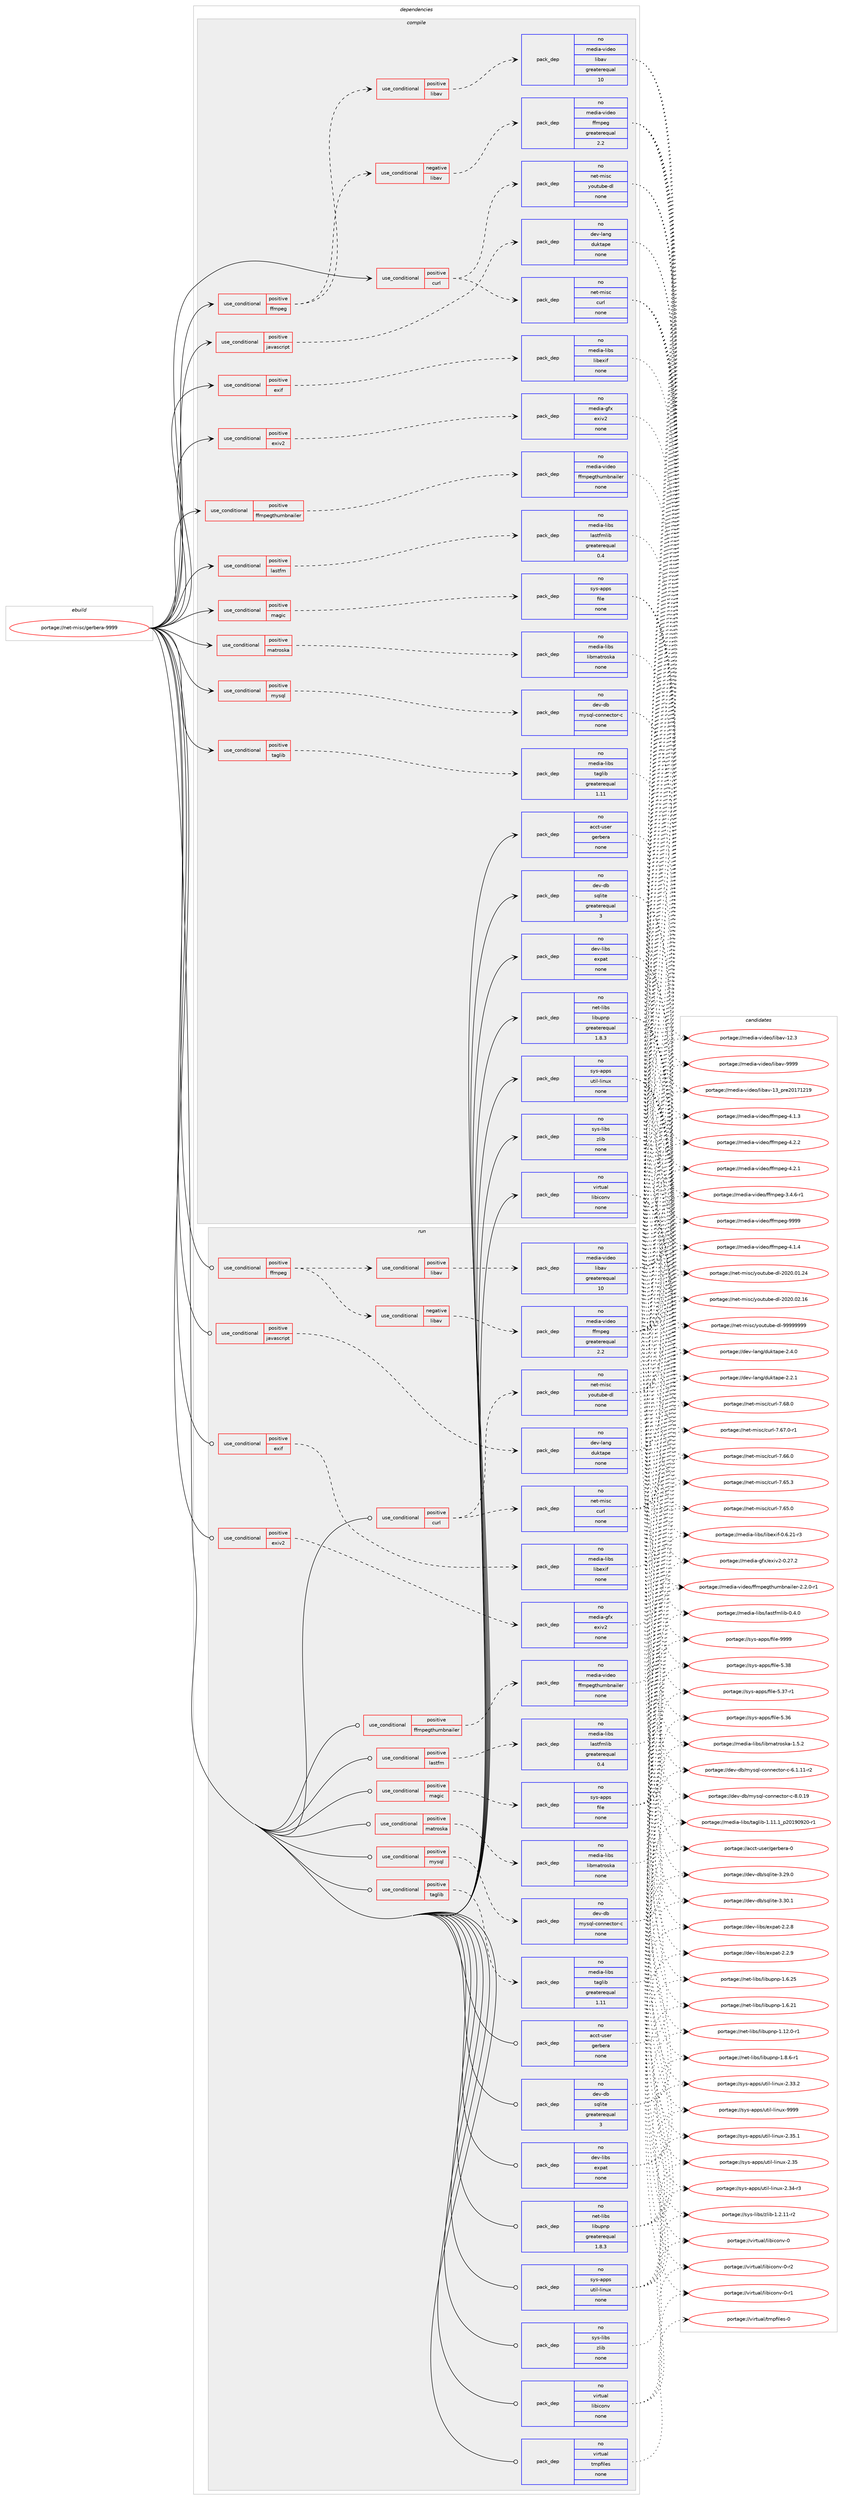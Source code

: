 digraph prolog {

# *************
# Graph options
# *************

newrank=true;
concentrate=true;
compound=true;
graph [rankdir=LR,fontname=Helvetica,fontsize=10,ranksep=1.5];#, ranksep=2.5, nodesep=0.2];
edge  [arrowhead=vee];
node  [fontname=Helvetica,fontsize=10];

# **********
# The ebuild
# **********

subgraph cluster_leftcol {
color=gray;
rank=same;
label=<<i>ebuild</i>>;
id [label="portage://net-misc/gerbera-9999", color=red, width=4, href="../net-misc/gerbera-9999.svg"];
}

# ****************
# The dependencies
# ****************

subgraph cluster_midcol {
color=gray;
label=<<i>dependencies</i>>;
subgraph cluster_compile {
fillcolor="#eeeeee";
style=filled;
label=<<i>compile</i>>;
subgraph cond17572 {
dependency83112 [label=<<TABLE BORDER="0" CELLBORDER="1" CELLSPACING="0" CELLPADDING="4"><TR><TD ROWSPAN="3" CELLPADDING="10">use_conditional</TD></TR><TR><TD>positive</TD></TR><TR><TD>curl</TD></TR></TABLE>>, shape=none, color=red];
subgraph pack63920 {
dependency83113 [label=<<TABLE BORDER="0" CELLBORDER="1" CELLSPACING="0" CELLPADDING="4" WIDTH="220"><TR><TD ROWSPAN="6" CELLPADDING="30">pack_dep</TD></TR><TR><TD WIDTH="110">no</TD></TR><TR><TD>net-misc</TD></TR><TR><TD>curl</TD></TR><TR><TD>none</TD></TR><TR><TD></TD></TR></TABLE>>, shape=none, color=blue];
}
dependency83112:e -> dependency83113:w [weight=20,style="dashed",arrowhead="vee"];
subgraph pack63921 {
dependency83114 [label=<<TABLE BORDER="0" CELLBORDER="1" CELLSPACING="0" CELLPADDING="4" WIDTH="220"><TR><TD ROWSPAN="6" CELLPADDING="30">pack_dep</TD></TR><TR><TD WIDTH="110">no</TD></TR><TR><TD>net-misc</TD></TR><TR><TD>youtube-dl</TD></TR><TR><TD>none</TD></TR><TR><TD></TD></TR></TABLE>>, shape=none, color=blue];
}
dependency83112:e -> dependency83114:w [weight=20,style="dashed",arrowhead="vee"];
}
id:e -> dependency83112:w [weight=20,style="solid",arrowhead="vee"];
subgraph cond17573 {
dependency83115 [label=<<TABLE BORDER="0" CELLBORDER="1" CELLSPACING="0" CELLPADDING="4"><TR><TD ROWSPAN="3" CELLPADDING="10">use_conditional</TD></TR><TR><TD>positive</TD></TR><TR><TD>exif</TD></TR></TABLE>>, shape=none, color=red];
subgraph pack63922 {
dependency83116 [label=<<TABLE BORDER="0" CELLBORDER="1" CELLSPACING="0" CELLPADDING="4" WIDTH="220"><TR><TD ROWSPAN="6" CELLPADDING="30">pack_dep</TD></TR><TR><TD WIDTH="110">no</TD></TR><TR><TD>media-libs</TD></TR><TR><TD>libexif</TD></TR><TR><TD>none</TD></TR><TR><TD></TD></TR></TABLE>>, shape=none, color=blue];
}
dependency83115:e -> dependency83116:w [weight=20,style="dashed",arrowhead="vee"];
}
id:e -> dependency83115:w [weight=20,style="solid",arrowhead="vee"];
subgraph cond17574 {
dependency83117 [label=<<TABLE BORDER="0" CELLBORDER="1" CELLSPACING="0" CELLPADDING="4"><TR><TD ROWSPAN="3" CELLPADDING="10">use_conditional</TD></TR><TR><TD>positive</TD></TR><TR><TD>exiv2</TD></TR></TABLE>>, shape=none, color=red];
subgraph pack63923 {
dependency83118 [label=<<TABLE BORDER="0" CELLBORDER="1" CELLSPACING="0" CELLPADDING="4" WIDTH="220"><TR><TD ROWSPAN="6" CELLPADDING="30">pack_dep</TD></TR><TR><TD WIDTH="110">no</TD></TR><TR><TD>media-gfx</TD></TR><TR><TD>exiv2</TD></TR><TR><TD>none</TD></TR><TR><TD></TD></TR></TABLE>>, shape=none, color=blue];
}
dependency83117:e -> dependency83118:w [weight=20,style="dashed",arrowhead="vee"];
}
id:e -> dependency83117:w [weight=20,style="solid",arrowhead="vee"];
subgraph cond17575 {
dependency83119 [label=<<TABLE BORDER="0" CELLBORDER="1" CELLSPACING="0" CELLPADDING="4"><TR><TD ROWSPAN="3" CELLPADDING="10">use_conditional</TD></TR><TR><TD>positive</TD></TR><TR><TD>ffmpeg</TD></TR></TABLE>>, shape=none, color=red];
subgraph cond17576 {
dependency83120 [label=<<TABLE BORDER="0" CELLBORDER="1" CELLSPACING="0" CELLPADDING="4"><TR><TD ROWSPAN="3" CELLPADDING="10">use_conditional</TD></TR><TR><TD>positive</TD></TR><TR><TD>libav</TD></TR></TABLE>>, shape=none, color=red];
subgraph pack63924 {
dependency83121 [label=<<TABLE BORDER="0" CELLBORDER="1" CELLSPACING="0" CELLPADDING="4" WIDTH="220"><TR><TD ROWSPAN="6" CELLPADDING="30">pack_dep</TD></TR><TR><TD WIDTH="110">no</TD></TR><TR><TD>media-video</TD></TR><TR><TD>libav</TD></TR><TR><TD>greaterequal</TD></TR><TR><TD>10</TD></TR></TABLE>>, shape=none, color=blue];
}
dependency83120:e -> dependency83121:w [weight=20,style="dashed",arrowhead="vee"];
}
dependency83119:e -> dependency83120:w [weight=20,style="dashed",arrowhead="vee"];
subgraph cond17577 {
dependency83122 [label=<<TABLE BORDER="0" CELLBORDER="1" CELLSPACING="0" CELLPADDING="4"><TR><TD ROWSPAN="3" CELLPADDING="10">use_conditional</TD></TR><TR><TD>negative</TD></TR><TR><TD>libav</TD></TR></TABLE>>, shape=none, color=red];
subgraph pack63925 {
dependency83123 [label=<<TABLE BORDER="0" CELLBORDER="1" CELLSPACING="0" CELLPADDING="4" WIDTH="220"><TR><TD ROWSPAN="6" CELLPADDING="30">pack_dep</TD></TR><TR><TD WIDTH="110">no</TD></TR><TR><TD>media-video</TD></TR><TR><TD>ffmpeg</TD></TR><TR><TD>greaterequal</TD></TR><TR><TD>2.2</TD></TR></TABLE>>, shape=none, color=blue];
}
dependency83122:e -> dependency83123:w [weight=20,style="dashed",arrowhead="vee"];
}
dependency83119:e -> dependency83122:w [weight=20,style="dashed",arrowhead="vee"];
}
id:e -> dependency83119:w [weight=20,style="solid",arrowhead="vee"];
subgraph cond17578 {
dependency83124 [label=<<TABLE BORDER="0" CELLBORDER="1" CELLSPACING="0" CELLPADDING="4"><TR><TD ROWSPAN="3" CELLPADDING="10">use_conditional</TD></TR><TR><TD>positive</TD></TR><TR><TD>ffmpegthumbnailer</TD></TR></TABLE>>, shape=none, color=red];
subgraph pack63926 {
dependency83125 [label=<<TABLE BORDER="0" CELLBORDER="1" CELLSPACING="0" CELLPADDING="4" WIDTH="220"><TR><TD ROWSPAN="6" CELLPADDING="30">pack_dep</TD></TR><TR><TD WIDTH="110">no</TD></TR><TR><TD>media-video</TD></TR><TR><TD>ffmpegthumbnailer</TD></TR><TR><TD>none</TD></TR><TR><TD></TD></TR></TABLE>>, shape=none, color=blue];
}
dependency83124:e -> dependency83125:w [weight=20,style="dashed",arrowhead="vee"];
}
id:e -> dependency83124:w [weight=20,style="solid",arrowhead="vee"];
subgraph cond17579 {
dependency83126 [label=<<TABLE BORDER="0" CELLBORDER="1" CELLSPACING="0" CELLPADDING="4"><TR><TD ROWSPAN="3" CELLPADDING="10">use_conditional</TD></TR><TR><TD>positive</TD></TR><TR><TD>javascript</TD></TR></TABLE>>, shape=none, color=red];
subgraph pack63927 {
dependency83127 [label=<<TABLE BORDER="0" CELLBORDER="1" CELLSPACING="0" CELLPADDING="4" WIDTH="220"><TR><TD ROWSPAN="6" CELLPADDING="30">pack_dep</TD></TR><TR><TD WIDTH="110">no</TD></TR><TR><TD>dev-lang</TD></TR><TR><TD>duktape</TD></TR><TR><TD>none</TD></TR><TR><TD></TD></TR></TABLE>>, shape=none, color=blue];
}
dependency83126:e -> dependency83127:w [weight=20,style="dashed",arrowhead="vee"];
}
id:e -> dependency83126:w [weight=20,style="solid",arrowhead="vee"];
subgraph cond17580 {
dependency83128 [label=<<TABLE BORDER="0" CELLBORDER="1" CELLSPACING="0" CELLPADDING="4"><TR><TD ROWSPAN="3" CELLPADDING="10">use_conditional</TD></TR><TR><TD>positive</TD></TR><TR><TD>lastfm</TD></TR></TABLE>>, shape=none, color=red];
subgraph pack63928 {
dependency83129 [label=<<TABLE BORDER="0" CELLBORDER="1" CELLSPACING="0" CELLPADDING="4" WIDTH="220"><TR><TD ROWSPAN="6" CELLPADDING="30">pack_dep</TD></TR><TR><TD WIDTH="110">no</TD></TR><TR><TD>media-libs</TD></TR><TR><TD>lastfmlib</TD></TR><TR><TD>greaterequal</TD></TR><TR><TD>0.4</TD></TR></TABLE>>, shape=none, color=blue];
}
dependency83128:e -> dependency83129:w [weight=20,style="dashed",arrowhead="vee"];
}
id:e -> dependency83128:w [weight=20,style="solid",arrowhead="vee"];
subgraph cond17581 {
dependency83130 [label=<<TABLE BORDER="0" CELLBORDER="1" CELLSPACING="0" CELLPADDING="4"><TR><TD ROWSPAN="3" CELLPADDING="10">use_conditional</TD></TR><TR><TD>positive</TD></TR><TR><TD>magic</TD></TR></TABLE>>, shape=none, color=red];
subgraph pack63929 {
dependency83131 [label=<<TABLE BORDER="0" CELLBORDER="1" CELLSPACING="0" CELLPADDING="4" WIDTH="220"><TR><TD ROWSPAN="6" CELLPADDING="30">pack_dep</TD></TR><TR><TD WIDTH="110">no</TD></TR><TR><TD>sys-apps</TD></TR><TR><TD>file</TD></TR><TR><TD>none</TD></TR><TR><TD></TD></TR></TABLE>>, shape=none, color=blue];
}
dependency83130:e -> dependency83131:w [weight=20,style="dashed",arrowhead="vee"];
}
id:e -> dependency83130:w [weight=20,style="solid",arrowhead="vee"];
subgraph cond17582 {
dependency83132 [label=<<TABLE BORDER="0" CELLBORDER="1" CELLSPACING="0" CELLPADDING="4"><TR><TD ROWSPAN="3" CELLPADDING="10">use_conditional</TD></TR><TR><TD>positive</TD></TR><TR><TD>matroska</TD></TR></TABLE>>, shape=none, color=red];
subgraph pack63930 {
dependency83133 [label=<<TABLE BORDER="0" CELLBORDER="1" CELLSPACING="0" CELLPADDING="4" WIDTH="220"><TR><TD ROWSPAN="6" CELLPADDING="30">pack_dep</TD></TR><TR><TD WIDTH="110">no</TD></TR><TR><TD>media-libs</TD></TR><TR><TD>libmatroska</TD></TR><TR><TD>none</TD></TR><TR><TD></TD></TR></TABLE>>, shape=none, color=blue];
}
dependency83132:e -> dependency83133:w [weight=20,style="dashed",arrowhead="vee"];
}
id:e -> dependency83132:w [weight=20,style="solid",arrowhead="vee"];
subgraph cond17583 {
dependency83134 [label=<<TABLE BORDER="0" CELLBORDER="1" CELLSPACING="0" CELLPADDING="4"><TR><TD ROWSPAN="3" CELLPADDING="10">use_conditional</TD></TR><TR><TD>positive</TD></TR><TR><TD>mysql</TD></TR></TABLE>>, shape=none, color=red];
subgraph pack63931 {
dependency83135 [label=<<TABLE BORDER="0" CELLBORDER="1" CELLSPACING="0" CELLPADDING="4" WIDTH="220"><TR><TD ROWSPAN="6" CELLPADDING="30">pack_dep</TD></TR><TR><TD WIDTH="110">no</TD></TR><TR><TD>dev-db</TD></TR><TR><TD>mysql-connector-c</TD></TR><TR><TD>none</TD></TR><TR><TD></TD></TR></TABLE>>, shape=none, color=blue];
}
dependency83134:e -> dependency83135:w [weight=20,style="dashed",arrowhead="vee"];
}
id:e -> dependency83134:w [weight=20,style="solid",arrowhead="vee"];
subgraph cond17584 {
dependency83136 [label=<<TABLE BORDER="0" CELLBORDER="1" CELLSPACING="0" CELLPADDING="4"><TR><TD ROWSPAN="3" CELLPADDING="10">use_conditional</TD></TR><TR><TD>positive</TD></TR><TR><TD>taglib</TD></TR></TABLE>>, shape=none, color=red];
subgraph pack63932 {
dependency83137 [label=<<TABLE BORDER="0" CELLBORDER="1" CELLSPACING="0" CELLPADDING="4" WIDTH="220"><TR><TD ROWSPAN="6" CELLPADDING="30">pack_dep</TD></TR><TR><TD WIDTH="110">no</TD></TR><TR><TD>media-libs</TD></TR><TR><TD>taglib</TD></TR><TR><TD>greaterequal</TD></TR><TR><TD>1.11</TD></TR></TABLE>>, shape=none, color=blue];
}
dependency83136:e -> dependency83137:w [weight=20,style="dashed",arrowhead="vee"];
}
id:e -> dependency83136:w [weight=20,style="solid",arrowhead="vee"];
subgraph pack63933 {
dependency83138 [label=<<TABLE BORDER="0" CELLBORDER="1" CELLSPACING="0" CELLPADDING="4" WIDTH="220"><TR><TD ROWSPAN="6" CELLPADDING="30">pack_dep</TD></TR><TR><TD WIDTH="110">no</TD></TR><TR><TD>acct-user</TD></TR><TR><TD>gerbera</TD></TR><TR><TD>none</TD></TR><TR><TD></TD></TR></TABLE>>, shape=none, color=blue];
}
id:e -> dependency83138:w [weight=20,style="solid",arrowhead="vee"];
subgraph pack63934 {
dependency83139 [label=<<TABLE BORDER="0" CELLBORDER="1" CELLSPACING="0" CELLPADDING="4" WIDTH="220"><TR><TD ROWSPAN="6" CELLPADDING="30">pack_dep</TD></TR><TR><TD WIDTH="110">no</TD></TR><TR><TD>dev-db</TD></TR><TR><TD>sqlite</TD></TR><TR><TD>greaterequal</TD></TR><TR><TD>3</TD></TR></TABLE>>, shape=none, color=blue];
}
id:e -> dependency83139:w [weight=20,style="solid",arrowhead="vee"];
subgraph pack63935 {
dependency83140 [label=<<TABLE BORDER="0" CELLBORDER="1" CELLSPACING="0" CELLPADDING="4" WIDTH="220"><TR><TD ROWSPAN="6" CELLPADDING="30">pack_dep</TD></TR><TR><TD WIDTH="110">no</TD></TR><TR><TD>dev-libs</TD></TR><TR><TD>expat</TD></TR><TR><TD>none</TD></TR><TR><TD></TD></TR></TABLE>>, shape=none, color=blue];
}
id:e -> dependency83140:w [weight=20,style="solid",arrowhead="vee"];
subgraph pack63936 {
dependency83141 [label=<<TABLE BORDER="0" CELLBORDER="1" CELLSPACING="0" CELLPADDING="4" WIDTH="220"><TR><TD ROWSPAN="6" CELLPADDING="30">pack_dep</TD></TR><TR><TD WIDTH="110">no</TD></TR><TR><TD>net-libs</TD></TR><TR><TD>libupnp</TD></TR><TR><TD>greaterequal</TD></TR><TR><TD>1.8.3</TD></TR></TABLE>>, shape=none, color=blue];
}
id:e -> dependency83141:w [weight=20,style="solid",arrowhead="vee"];
subgraph pack63937 {
dependency83142 [label=<<TABLE BORDER="0" CELLBORDER="1" CELLSPACING="0" CELLPADDING="4" WIDTH="220"><TR><TD ROWSPAN="6" CELLPADDING="30">pack_dep</TD></TR><TR><TD WIDTH="110">no</TD></TR><TR><TD>sys-apps</TD></TR><TR><TD>util-linux</TD></TR><TR><TD>none</TD></TR><TR><TD></TD></TR></TABLE>>, shape=none, color=blue];
}
id:e -> dependency83142:w [weight=20,style="solid",arrowhead="vee"];
subgraph pack63938 {
dependency83143 [label=<<TABLE BORDER="0" CELLBORDER="1" CELLSPACING="0" CELLPADDING="4" WIDTH="220"><TR><TD ROWSPAN="6" CELLPADDING="30">pack_dep</TD></TR><TR><TD WIDTH="110">no</TD></TR><TR><TD>sys-libs</TD></TR><TR><TD>zlib</TD></TR><TR><TD>none</TD></TR><TR><TD></TD></TR></TABLE>>, shape=none, color=blue];
}
id:e -> dependency83143:w [weight=20,style="solid",arrowhead="vee"];
subgraph pack63939 {
dependency83144 [label=<<TABLE BORDER="0" CELLBORDER="1" CELLSPACING="0" CELLPADDING="4" WIDTH="220"><TR><TD ROWSPAN="6" CELLPADDING="30">pack_dep</TD></TR><TR><TD WIDTH="110">no</TD></TR><TR><TD>virtual</TD></TR><TR><TD>libiconv</TD></TR><TR><TD>none</TD></TR><TR><TD></TD></TR></TABLE>>, shape=none, color=blue];
}
id:e -> dependency83144:w [weight=20,style="solid",arrowhead="vee"];
}
subgraph cluster_compileandrun {
fillcolor="#eeeeee";
style=filled;
label=<<i>compile and run</i>>;
}
subgraph cluster_run {
fillcolor="#eeeeee";
style=filled;
label=<<i>run</i>>;
subgraph cond17585 {
dependency83145 [label=<<TABLE BORDER="0" CELLBORDER="1" CELLSPACING="0" CELLPADDING="4"><TR><TD ROWSPAN="3" CELLPADDING="10">use_conditional</TD></TR><TR><TD>positive</TD></TR><TR><TD>curl</TD></TR></TABLE>>, shape=none, color=red];
subgraph pack63940 {
dependency83146 [label=<<TABLE BORDER="0" CELLBORDER="1" CELLSPACING="0" CELLPADDING="4" WIDTH="220"><TR><TD ROWSPAN="6" CELLPADDING="30">pack_dep</TD></TR><TR><TD WIDTH="110">no</TD></TR><TR><TD>net-misc</TD></TR><TR><TD>curl</TD></TR><TR><TD>none</TD></TR><TR><TD></TD></TR></TABLE>>, shape=none, color=blue];
}
dependency83145:e -> dependency83146:w [weight=20,style="dashed",arrowhead="vee"];
subgraph pack63941 {
dependency83147 [label=<<TABLE BORDER="0" CELLBORDER="1" CELLSPACING="0" CELLPADDING="4" WIDTH="220"><TR><TD ROWSPAN="6" CELLPADDING="30">pack_dep</TD></TR><TR><TD WIDTH="110">no</TD></TR><TR><TD>net-misc</TD></TR><TR><TD>youtube-dl</TD></TR><TR><TD>none</TD></TR><TR><TD></TD></TR></TABLE>>, shape=none, color=blue];
}
dependency83145:e -> dependency83147:w [weight=20,style="dashed",arrowhead="vee"];
}
id:e -> dependency83145:w [weight=20,style="solid",arrowhead="odot"];
subgraph cond17586 {
dependency83148 [label=<<TABLE BORDER="0" CELLBORDER="1" CELLSPACING="0" CELLPADDING="4"><TR><TD ROWSPAN="3" CELLPADDING="10">use_conditional</TD></TR><TR><TD>positive</TD></TR><TR><TD>exif</TD></TR></TABLE>>, shape=none, color=red];
subgraph pack63942 {
dependency83149 [label=<<TABLE BORDER="0" CELLBORDER="1" CELLSPACING="0" CELLPADDING="4" WIDTH="220"><TR><TD ROWSPAN="6" CELLPADDING="30">pack_dep</TD></TR><TR><TD WIDTH="110">no</TD></TR><TR><TD>media-libs</TD></TR><TR><TD>libexif</TD></TR><TR><TD>none</TD></TR><TR><TD></TD></TR></TABLE>>, shape=none, color=blue];
}
dependency83148:e -> dependency83149:w [weight=20,style="dashed",arrowhead="vee"];
}
id:e -> dependency83148:w [weight=20,style="solid",arrowhead="odot"];
subgraph cond17587 {
dependency83150 [label=<<TABLE BORDER="0" CELLBORDER="1" CELLSPACING="0" CELLPADDING="4"><TR><TD ROWSPAN="3" CELLPADDING="10">use_conditional</TD></TR><TR><TD>positive</TD></TR><TR><TD>exiv2</TD></TR></TABLE>>, shape=none, color=red];
subgraph pack63943 {
dependency83151 [label=<<TABLE BORDER="0" CELLBORDER="1" CELLSPACING="0" CELLPADDING="4" WIDTH="220"><TR><TD ROWSPAN="6" CELLPADDING="30">pack_dep</TD></TR><TR><TD WIDTH="110">no</TD></TR><TR><TD>media-gfx</TD></TR><TR><TD>exiv2</TD></TR><TR><TD>none</TD></TR><TR><TD></TD></TR></TABLE>>, shape=none, color=blue];
}
dependency83150:e -> dependency83151:w [weight=20,style="dashed",arrowhead="vee"];
}
id:e -> dependency83150:w [weight=20,style="solid",arrowhead="odot"];
subgraph cond17588 {
dependency83152 [label=<<TABLE BORDER="0" CELLBORDER="1" CELLSPACING="0" CELLPADDING="4"><TR><TD ROWSPAN="3" CELLPADDING="10">use_conditional</TD></TR><TR><TD>positive</TD></TR><TR><TD>ffmpeg</TD></TR></TABLE>>, shape=none, color=red];
subgraph cond17589 {
dependency83153 [label=<<TABLE BORDER="0" CELLBORDER="1" CELLSPACING="0" CELLPADDING="4"><TR><TD ROWSPAN="3" CELLPADDING="10">use_conditional</TD></TR><TR><TD>positive</TD></TR><TR><TD>libav</TD></TR></TABLE>>, shape=none, color=red];
subgraph pack63944 {
dependency83154 [label=<<TABLE BORDER="0" CELLBORDER="1" CELLSPACING="0" CELLPADDING="4" WIDTH="220"><TR><TD ROWSPAN="6" CELLPADDING="30">pack_dep</TD></TR><TR><TD WIDTH="110">no</TD></TR><TR><TD>media-video</TD></TR><TR><TD>libav</TD></TR><TR><TD>greaterequal</TD></TR><TR><TD>10</TD></TR></TABLE>>, shape=none, color=blue];
}
dependency83153:e -> dependency83154:w [weight=20,style="dashed",arrowhead="vee"];
}
dependency83152:e -> dependency83153:w [weight=20,style="dashed",arrowhead="vee"];
subgraph cond17590 {
dependency83155 [label=<<TABLE BORDER="0" CELLBORDER="1" CELLSPACING="0" CELLPADDING="4"><TR><TD ROWSPAN="3" CELLPADDING="10">use_conditional</TD></TR><TR><TD>negative</TD></TR><TR><TD>libav</TD></TR></TABLE>>, shape=none, color=red];
subgraph pack63945 {
dependency83156 [label=<<TABLE BORDER="0" CELLBORDER="1" CELLSPACING="0" CELLPADDING="4" WIDTH="220"><TR><TD ROWSPAN="6" CELLPADDING="30">pack_dep</TD></TR><TR><TD WIDTH="110">no</TD></TR><TR><TD>media-video</TD></TR><TR><TD>ffmpeg</TD></TR><TR><TD>greaterequal</TD></TR><TR><TD>2.2</TD></TR></TABLE>>, shape=none, color=blue];
}
dependency83155:e -> dependency83156:w [weight=20,style="dashed",arrowhead="vee"];
}
dependency83152:e -> dependency83155:w [weight=20,style="dashed",arrowhead="vee"];
}
id:e -> dependency83152:w [weight=20,style="solid",arrowhead="odot"];
subgraph cond17591 {
dependency83157 [label=<<TABLE BORDER="0" CELLBORDER="1" CELLSPACING="0" CELLPADDING="4"><TR><TD ROWSPAN="3" CELLPADDING="10">use_conditional</TD></TR><TR><TD>positive</TD></TR><TR><TD>ffmpegthumbnailer</TD></TR></TABLE>>, shape=none, color=red];
subgraph pack63946 {
dependency83158 [label=<<TABLE BORDER="0" CELLBORDER="1" CELLSPACING="0" CELLPADDING="4" WIDTH="220"><TR><TD ROWSPAN="6" CELLPADDING="30">pack_dep</TD></TR><TR><TD WIDTH="110">no</TD></TR><TR><TD>media-video</TD></TR><TR><TD>ffmpegthumbnailer</TD></TR><TR><TD>none</TD></TR><TR><TD></TD></TR></TABLE>>, shape=none, color=blue];
}
dependency83157:e -> dependency83158:w [weight=20,style="dashed",arrowhead="vee"];
}
id:e -> dependency83157:w [weight=20,style="solid",arrowhead="odot"];
subgraph cond17592 {
dependency83159 [label=<<TABLE BORDER="0" CELLBORDER="1" CELLSPACING="0" CELLPADDING="4"><TR><TD ROWSPAN="3" CELLPADDING="10">use_conditional</TD></TR><TR><TD>positive</TD></TR><TR><TD>javascript</TD></TR></TABLE>>, shape=none, color=red];
subgraph pack63947 {
dependency83160 [label=<<TABLE BORDER="0" CELLBORDER="1" CELLSPACING="0" CELLPADDING="4" WIDTH="220"><TR><TD ROWSPAN="6" CELLPADDING="30">pack_dep</TD></TR><TR><TD WIDTH="110">no</TD></TR><TR><TD>dev-lang</TD></TR><TR><TD>duktape</TD></TR><TR><TD>none</TD></TR><TR><TD></TD></TR></TABLE>>, shape=none, color=blue];
}
dependency83159:e -> dependency83160:w [weight=20,style="dashed",arrowhead="vee"];
}
id:e -> dependency83159:w [weight=20,style="solid",arrowhead="odot"];
subgraph cond17593 {
dependency83161 [label=<<TABLE BORDER="0" CELLBORDER="1" CELLSPACING="0" CELLPADDING="4"><TR><TD ROWSPAN="3" CELLPADDING="10">use_conditional</TD></TR><TR><TD>positive</TD></TR><TR><TD>lastfm</TD></TR></TABLE>>, shape=none, color=red];
subgraph pack63948 {
dependency83162 [label=<<TABLE BORDER="0" CELLBORDER="1" CELLSPACING="0" CELLPADDING="4" WIDTH="220"><TR><TD ROWSPAN="6" CELLPADDING="30">pack_dep</TD></TR><TR><TD WIDTH="110">no</TD></TR><TR><TD>media-libs</TD></TR><TR><TD>lastfmlib</TD></TR><TR><TD>greaterequal</TD></TR><TR><TD>0.4</TD></TR></TABLE>>, shape=none, color=blue];
}
dependency83161:e -> dependency83162:w [weight=20,style="dashed",arrowhead="vee"];
}
id:e -> dependency83161:w [weight=20,style="solid",arrowhead="odot"];
subgraph cond17594 {
dependency83163 [label=<<TABLE BORDER="0" CELLBORDER="1" CELLSPACING="0" CELLPADDING="4"><TR><TD ROWSPAN="3" CELLPADDING="10">use_conditional</TD></TR><TR><TD>positive</TD></TR><TR><TD>magic</TD></TR></TABLE>>, shape=none, color=red];
subgraph pack63949 {
dependency83164 [label=<<TABLE BORDER="0" CELLBORDER="1" CELLSPACING="0" CELLPADDING="4" WIDTH="220"><TR><TD ROWSPAN="6" CELLPADDING="30">pack_dep</TD></TR><TR><TD WIDTH="110">no</TD></TR><TR><TD>sys-apps</TD></TR><TR><TD>file</TD></TR><TR><TD>none</TD></TR><TR><TD></TD></TR></TABLE>>, shape=none, color=blue];
}
dependency83163:e -> dependency83164:w [weight=20,style="dashed",arrowhead="vee"];
}
id:e -> dependency83163:w [weight=20,style="solid",arrowhead="odot"];
subgraph cond17595 {
dependency83165 [label=<<TABLE BORDER="0" CELLBORDER="1" CELLSPACING="0" CELLPADDING="4"><TR><TD ROWSPAN="3" CELLPADDING="10">use_conditional</TD></TR><TR><TD>positive</TD></TR><TR><TD>matroska</TD></TR></TABLE>>, shape=none, color=red];
subgraph pack63950 {
dependency83166 [label=<<TABLE BORDER="0" CELLBORDER="1" CELLSPACING="0" CELLPADDING="4" WIDTH="220"><TR><TD ROWSPAN="6" CELLPADDING="30">pack_dep</TD></TR><TR><TD WIDTH="110">no</TD></TR><TR><TD>media-libs</TD></TR><TR><TD>libmatroska</TD></TR><TR><TD>none</TD></TR><TR><TD></TD></TR></TABLE>>, shape=none, color=blue];
}
dependency83165:e -> dependency83166:w [weight=20,style="dashed",arrowhead="vee"];
}
id:e -> dependency83165:w [weight=20,style="solid",arrowhead="odot"];
subgraph cond17596 {
dependency83167 [label=<<TABLE BORDER="0" CELLBORDER="1" CELLSPACING="0" CELLPADDING="4"><TR><TD ROWSPAN="3" CELLPADDING="10">use_conditional</TD></TR><TR><TD>positive</TD></TR><TR><TD>mysql</TD></TR></TABLE>>, shape=none, color=red];
subgraph pack63951 {
dependency83168 [label=<<TABLE BORDER="0" CELLBORDER="1" CELLSPACING="0" CELLPADDING="4" WIDTH="220"><TR><TD ROWSPAN="6" CELLPADDING="30">pack_dep</TD></TR><TR><TD WIDTH="110">no</TD></TR><TR><TD>dev-db</TD></TR><TR><TD>mysql-connector-c</TD></TR><TR><TD>none</TD></TR><TR><TD></TD></TR></TABLE>>, shape=none, color=blue];
}
dependency83167:e -> dependency83168:w [weight=20,style="dashed",arrowhead="vee"];
}
id:e -> dependency83167:w [weight=20,style="solid",arrowhead="odot"];
subgraph cond17597 {
dependency83169 [label=<<TABLE BORDER="0" CELLBORDER="1" CELLSPACING="0" CELLPADDING="4"><TR><TD ROWSPAN="3" CELLPADDING="10">use_conditional</TD></TR><TR><TD>positive</TD></TR><TR><TD>taglib</TD></TR></TABLE>>, shape=none, color=red];
subgraph pack63952 {
dependency83170 [label=<<TABLE BORDER="0" CELLBORDER="1" CELLSPACING="0" CELLPADDING="4" WIDTH="220"><TR><TD ROWSPAN="6" CELLPADDING="30">pack_dep</TD></TR><TR><TD WIDTH="110">no</TD></TR><TR><TD>media-libs</TD></TR><TR><TD>taglib</TD></TR><TR><TD>greaterequal</TD></TR><TR><TD>1.11</TD></TR></TABLE>>, shape=none, color=blue];
}
dependency83169:e -> dependency83170:w [weight=20,style="dashed",arrowhead="vee"];
}
id:e -> dependency83169:w [weight=20,style="solid",arrowhead="odot"];
subgraph pack63953 {
dependency83171 [label=<<TABLE BORDER="0" CELLBORDER="1" CELLSPACING="0" CELLPADDING="4" WIDTH="220"><TR><TD ROWSPAN="6" CELLPADDING="30">pack_dep</TD></TR><TR><TD WIDTH="110">no</TD></TR><TR><TD>acct-user</TD></TR><TR><TD>gerbera</TD></TR><TR><TD>none</TD></TR><TR><TD></TD></TR></TABLE>>, shape=none, color=blue];
}
id:e -> dependency83171:w [weight=20,style="solid",arrowhead="odot"];
subgraph pack63954 {
dependency83172 [label=<<TABLE BORDER="0" CELLBORDER="1" CELLSPACING="0" CELLPADDING="4" WIDTH="220"><TR><TD ROWSPAN="6" CELLPADDING="30">pack_dep</TD></TR><TR><TD WIDTH="110">no</TD></TR><TR><TD>dev-db</TD></TR><TR><TD>sqlite</TD></TR><TR><TD>greaterequal</TD></TR><TR><TD>3</TD></TR></TABLE>>, shape=none, color=blue];
}
id:e -> dependency83172:w [weight=20,style="solid",arrowhead="odot"];
subgraph pack63955 {
dependency83173 [label=<<TABLE BORDER="0" CELLBORDER="1" CELLSPACING="0" CELLPADDING="4" WIDTH="220"><TR><TD ROWSPAN="6" CELLPADDING="30">pack_dep</TD></TR><TR><TD WIDTH="110">no</TD></TR><TR><TD>dev-libs</TD></TR><TR><TD>expat</TD></TR><TR><TD>none</TD></TR><TR><TD></TD></TR></TABLE>>, shape=none, color=blue];
}
id:e -> dependency83173:w [weight=20,style="solid",arrowhead="odot"];
subgraph pack63956 {
dependency83174 [label=<<TABLE BORDER="0" CELLBORDER="1" CELLSPACING="0" CELLPADDING="4" WIDTH="220"><TR><TD ROWSPAN="6" CELLPADDING="30">pack_dep</TD></TR><TR><TD WIDTH="110">no</TD></TR><TR><TD>net-libs</TD></TR><TR><TD>libupnp</TD></TR><TR><TD>greaterequal</TD></TR><TR><TD>1.8.3</TD></TR></TABLE>>, shape=none, color=blue];
}
id:e -> dependency83174:w [weight=20,style="solid",arrowhead="odot"];
subgraph pack63957 {
dependency83175 [label=<<TABLE BORDER="0" CELLBORDER="1" CELLSPACING="0" CELLPADDING="4" WIDTH="220"><TR><TD ROWSPAN="6" CELLPADDING="30">pack_dep</TD></TR><TR><TD WIDTH="110">no</TD></TR><TR><TD>sys-apps</TD></TR><TR><TD>util-linux</TD></TR><TR><TD>none</TD></TR><TR><TD></TD></TR></TABLE>>, shape=none, color=blue];
}
id:e -> dependency83175:w [weight=20,style="solid",arrowhead="odot"];
subgraph pack63958 {
dependency83176 [label=<<TABLE BORDER="0" CELLBORDER="1" CELLSPACING="0" CELLPADDING="4" WIDTH="220"><TR><TD ROWSPAN="6" CELLPADDING="30">pack_dep</TD></TR><TR><TD WIDTH="110">no</TD></TR><TR><TD>sys-libs</TD></TR><TR><TD>zlib</TD></TR><TR><TD>none</TD></TR><TR><TD></TD></TR></TABLE>>, shape=none, color=blue];
}
id:e -> dependency83176:w [weight=20,style="solid",arrowhead="odot"];
subgraph pack63959 {
dependency83177 [label=<<TABLE BORDER="0" CELLBORDER="1" CELLSPACING="0" CELLPADDING="4" WIDTH="220"><TR><TD ROWSPAN="6" CELLPADDING="30">pack_dep</TD></TR><TR><TD WIDTH="110">no</TD></TR><TR><TD>virtual</TD></TR><TR><TD>libiconv</TD></TR><TR><TD>none</TD></TR><TR><TD></TD></TR></TABLE>>, shape=none, color=blue];
}
id:e -> dependency83177:w [weight=20,style="solid",arrowhead="odot"];
subgraph pack63960 {
dependency83178 [label=<<TABLE BORDER="0" CELLBORDER="1" CELLSPACING="0" CELLPADDING="4" WIDTH="220"><TR><TD ROWSPAN="6" CELLPADDING="30">pack_dep</TD></TR><TR><TD WIDTH="110">no</TD></TR><TR><TD>virtual</TD></TR><TR><TD>tmpfiles</TD></TR><TR><TD>none</TD></TR><TR><TD></TD></TR></TABLE>>, shape=none, color=blue];
}
id:e -> dependency83178:w [weight=20,style="solid",arrowhead="odot"];
}
}

# **************
# The candidates
# **************

subgraph cluster_choices {
rank=same;
color=gray;
label=<<i>candidates</i>>;

subgraph choice63920 {
color=black;
nodesep=1;
choice1101011164510910511599479911711410845554654564648 [label="portage://net-misc/curl-7.68.0", color=red, width=4,href="../net-misc/curl-7.68.0.svg"];
choice11010111645109105115994799117114108455546545546484511449 [label="portage://net-misc/curl-7.67.0-r1", color=red, width=4,href="../net-misc/curl-7.67.0-r1.svg"];
choice1101011164510910511599479911711410845554654544648 [label="portage://net-misc/curl-7.66.0", color=red, width=4,href="../net-misc/curl-7.66.0.svg"];
choice1101011164510910511599479911711410845554654534651 [label="portage://net-misc/curl-7.65.3", color=red, width=4,href="../net-misc/curl-7.65.3.svg"];
choice1101011164510910511599479911711410845554654534648 [label="portage://net-misc/curl-7.65.0", color=red, width=4,href="../net-misc/curl-7.65.0.svg"];
dependency83113:e -> choice1101011164510910511599479911711410845554654564648:w [style=dotted,weight="100"];
dependency83113:e -> choice11010111645109105115994799117114108455546545546484511449:w [style=dotted,weight="100"];
dependency83113:e -> choice1101011164510910511599479911711410845554654544648:w [style=dotted,weight="100"];
dependency83113:e -> choice1101011164510910511599479911711410845554654534651:w [style=dotted,weight="100"];
dependency83113:e -> choice1101011164510910511599479911711410845554654534648:w [style=dotted,weight="100"];
}
subgraph choice63921 {
color=black;
nodesep=1;
choice1101011164510910511599471211111171161179810145100108455757575757575757 [label="portage://net-misc/youtube-dl-99999999", color=red, width=4,href="../net-misc/youtube-dl-99999999.svg"];
choice11010111645109105115994712111111711611798101451001084550485048464850464954 [label="portage://net-misc/youtube-dl-2020.02.16", color=red, width=4,href="../net-misc/youtube-dl-2020.02.16.svg"];
choice11010111645109105115994712111111711611798101451001084550485048464849465052 [label="portage://net-misc/youtube-dl-2020.01.24", color=red, width=4,href="../net-misc/youtube-dl-2020.01.24.svg"];
dependency83114:e -> choice1101011164510910511599471211111171161179810145100108455757575757575757:w [style=dotted,weight="100"];
dependency83114:e -> choice11010111645109105115994712111111711611798101451001084550485048464850464954:w [style=dotted,weight="100"];
dependency83114:e -> choice11010111645109105115994712111111711611798101451001084550485048464849465052:w [style=dotted,weight="100"];
}
subgraph choice63922 {
color=black;
nodesep=1;
choice1091011001059745108105981154710810598101120105102454846544650494511451 [label="portage://media-libs/libexif-0.6.21-r3", color=red, width=4,href="../media-libs/libexif-0.6.21-r3.svg"];
dependency83116:e -> choice1091011001059745108105981154710810598101120105102454846544650494511451:w [style=dotted,weight="100"];
}
subgraph choice63923 {
color=black;
nodesep=1;
choice1091011001059745103102120471011201051185045484650554650 [label="portage://media-gfx/exiv2-0.27.2", color=red, width=4,href="../media-gfx/exiv2-0.27.2.svg"];
dependency83118:e -> choice1091011001059745103102120471011201051185045484650554650:w [style=dotted,weight="100"];
}
subgraph choice63924 {
color=black;
nodesep=1;
choice10910110010597451181051001011114710810598971184557575757 [label="portage://media-video/libav-9999", color=red, width=4,href="../media-video/libav-9999.svg"];
choice1091011001059745118105100101111471081059897118454951951121141015048495549504957 [label="portage://media-video/libav-13_pre20171219", color=red, width=4,href="../media-video/libav-13_pre20171219.svg"];
choice10910110010597451181051001011114710810598971184549504651 [label="portage://media-video/libav-12.3", color=red, width=4,href="../media-video/libav-12.3.svg"];
dependency83121:e -> choice10910110010597451181051001011114710810598971184557575757:w [style=dotted,weight="100"];
dependency83121:e -> choice1091011001059745118105100101111471081059897118454951951121141015048495549504957:w [style=dotted,weight="100"];
dependency83121:e -> choice10910110010597451181051001011114710810598971184549504651:w [style=dotted,weight="100"];
}
subgraph choice63925 {
color=black;
nodesep=1;
choice1091011001059745118105100101111471021021091121011034557575757 [label="portage://media-video/ffmpeg-9999", color=red, width=4,href="../media-video/ffmpeg-9999.svg"];
choice109101100105974511810510010111147102102109112101103455246504650 [label="portage://media-video/ffmpeg-4.2.2", color=red, width=4,href="../media-video/ffmpeg-4.2.2.svg"];
choice109101100105974511810510010111147102102109112101103455246504649 [label="portage://media-video/ffmpeg-4.2.1", color=red, width=4,href="../media-video/ffmpeg-4.2.1.svg"];
choice109101100105974511810510010111147102102109112101103455246494652 [label="portage://media-video/ffmpeg-4.1.4", color=red, width=4,href="../media-video/ffmpeg-4.1.4.svg"];
choice109101100105974511810510010111147102102109112101103455246494651 [label="portage://media-video/ffmpeg-4.1.3", color=red, width=4,href="../media-video/ffmpeg-4.1.3.svg"];
choice1091011001059745118105100101111471021021091121011034551465246544511449 [label="portage://media-video/ffmpeg-3.4.6-r1", color=red, width=4,href="../media-video/ffmpeg-3.4.6-r1.svg"];
dependency83123:e -> choice1091011001059745118105100101111471021021091121011034557575757:w [style=dotted,weight="100"];
dependency83123:e -> choice109101100105974511810510010111147102102109112101103455246504650:w [style=dotted,weight="100"];
dependency83123:e -> choice109101100105974511810510010111147102102109112101103455246504649:w [style=dotted,weight="100"];
dependency83123:e -> choice109101100105974511810510010111147102102109112101103455246494652:w [style=dotted,weight="100"];
dependency83123:e -> choice109101100105974511810510010111147102102109112101103455246494651:w [style=dotted,weight="100"];
dependency83123:e -> choice1091011001059745118105100101111471021021091121011034551465246544511449:w [style=dotted,weight="100"];
}
subgraph choice63926 {
color=black;
nodesep=1;
choice10910110010597451181051001011114710210210911210110311610411710998110971051081011144550465046484511449 [label="portage://media-video/ffmpegthumbnailer-2.2.0-r1", color=red, width=4,href="../media-video/ffmpegthumbnailer-2.2.0-r1.svg"];
dependency83125:e -> choice10910110010597451181051001011114710210210911210110311610411710998110971051081011144550465046484511449:w [style=dotted,weight="100"];
}
subgraph choice63927 {
color=black;
nodesep=1;
choice10010111845108971101034710011710711697112101455046524648 [label="portage://dev-lang/duktape-2.4.0", color=red, width=4,href="../dev-lang/duktape-2.4.0.svg"];
choice10010111845108971101034710011710711697112101455046504649 [label="portage://dev-lang/duktape-2.2.1", color=red, width=4,href="../dev-lang/duktape-2.2.1.svg"];
dependency83127:e -> choice10010111845108971101034710011710711697112101455046524648:w [style=dotted,weight="100"];
dependency83127:e -> choice10010111845108971101034710011710711697112101455046504649:w [style=dotted,weight="100"];
}
subgraph choice63928 {
color=black;
nodesep=1;
choice109101100105974510810598115471089711511610210910810598454846524648 [label="portage://media-libs/lastfmlib-0.4.0", color=red, width=4,href="../media-libs/lastfmlib-0.4.0.svg"];
dependency83129:e -> choice109101100105974510810598115471089711511610210910810598454846524648:w [style=dotted,weight="100"];
}
subgraph choice63929 {
color=black;
nodesep=1;
choice1151211154597112112115471021051081014557575757 [label="portage://sys-apps/file-9999", color=red, width=4,href="../sys-apps/file-9999.svg"];
choice1151211154597112112115471021051081014553465156 [label="portage://sys-apps/file-5.38", color=red, width=4,href="../sys-apps/file-5.38.svg"];
choice11512111545971121121154710210510810145534651554511449 [label="portage://sys-apps/file-5.37-r1", color=red, width=4,href="../sys-apps/file-5.37-r1.svg"];
choice1151211154597112112115471021051081014553465154 [label="portage://sys-apps/file-5.36", color=red, width=4,href="../sys-apps/file-5.36.svg"];
dependency83131:e -> choice1151211154597112112115471021051081014557575757:w [style=dotted,weight="100"];
dependency83131:e -> choice1151211154597112112115471021051081014553465156:w [style=dotted,weight="100"];
dependency83131:e -> choice11512111545971121121154710210510810145534651554511449:w [style=dotted,weight="100"];
dependency83131:e -> choice1151211154597112112115471021051081014553465154:w [style=dotted,weight="100"];
}
subgraph choice63930 {
color=black;
nodesep=1;
choice10910110010597451081059811547108105981099711611411111510797454946534650 [label="portage://media-libs/libmatroska-1.5.2", color=red, width=4,href="../media-libs/libmatroska-1.5.2.svg"];
dependency83133:e -> choice10910110010597451081059811547108105981099711611411111510797454946534650:w [style=dotted,weight="100"];
}
subgraph choice63931 {
color=black;
nodesep=1;
choice100101118451009847109121115113108459911111011010199116111114459945564648464957 [label="portage://dev-db/mysql-connector-c-8.0.19", color=red, width=4,href="../dev-db/mysql-connector-c-8.0.19.svg"];
choice1001011184510098471091211151131084599111110110101991161111144599455446494649494511450 [label="portage://dev-db/mysql-connector-c-6.1.11-r2", color=red, width=4,href="../dev-db/mysql-connector-c-6.1.11-r2.svg"];
dependency83135:e -> choice100101118451009847109121115113108459911111011010199116111114459945564648464957:w [style=dotted,weight="100"];
dependency83135:e -> choice1001011184510098471091211151131084599111110110101991161111144599455446494649494511450:w [style=dotted,weight="100"];
}
subgraph choice63932 {
color=black;
nodesep=1;
choice109101100105974510810598115471169710310810598454946494946499511250484957485750484511449 [label="portage://media-libs/taglib-1.11.1_p20190920-r1", color=red, width=4,href="../media-libs/taglib-1.11.1_p20190920-r1.svg"];
dependency83137:e -> choice109101100105974510810598115471169710310810598454946494946499511250484957485750484511449:w [style=dotted,weight="100"];
}
subgraph choice63933 {
color=black;
nodesep=1;
choice979999116451171151011144710310111498101114974548 [label="portage://acct-user/gerbera-0", color=red, width=4,href="../acct-user/gerbera-0.svg"];
dependency83138:e -> choice979999116451171151011144710310111498101114974548:w [style=dotted,weight="100"];
}
subgraph choice63934 {
color=black;
nodesep=1;
choice10010111845100984711511310810511610145514651484649 [label="portage://dev-db/sqlite-3.30.1", color=red, width=4,href="../dev-db/sqlite-3.30.1.svg"];
choice10010111845100984711511310810511610145514650574648 [label="portage://dev-db/sqlite-3.29.0", color=red, width=4,href="../dev-db/sqlite-3.29.0.svg"];
dependency83139:e -> choice10010111845100984711511310810511610145514651484649:w [style=dotted,weight="100"];
dependency83139:e -> choice10010111845100984711511310810511610145514650574648:w [style=dotted,weight="100"];
}
subgraph choice63935 {
color=black;
nodesep=1;
choice10010111845108105981154710112011297116455046504657 [label="portage://dev-libs/expat-2.2.9", color=red, width=4,href="../dev-libs/expat-2.2.9.svg"];
choice10010111845108105981154710112011297116455046504656 [label="portage://dev-libs/expat-2.2.8", color=red, width=4,href="../dev-libs/expat-2.2.8.svg"];
dependency83140:e -> choice10010111845108105981154710112011297116455046504657:w [style=dotted,weight="100"];
dependency83140:e -> choice10010111845108105981154710112011297116455046504656:w [style=dotted,weight="100"];
}
subgraph choice63936 {
color=black;
nodesep=1;
choice110101116451081059811547108105981171121101124549465646544511449 [label="portage://net-libs/libupnp-1.8.6-r1", color=red, width=4,href="../net-libs/libupnp-1.8.6-r1.svg"];
choice1101011164510810598115471081059811711211011245494654465053 [label="portage://net-libs/libupnp-1.6.25", color=red, width=4,href="../net-libs/libupnp-1.6.25.svg"];
choice1101011164510810598115471081059811711211011245494654465049 [label="portage://net-libs/libupnp-1.6.21", color=red, width=4,href="../net-libs/libupnp-1.6.21.svg"];
choice11010111645108105981154710810598117112110112454946495046484511449 [label="portage://net-libs/libupnp-1.12.0-r1", color=red, width=4,href="../net-libs/libupnp-1.12.0-r1.svg"];
dependency83141:e -> choice110101116451081059811547108105981171121101124549465646544511449:w [style=dotted,weight="100"];
dependency83141:e -> choice1101011164510810598115471081059811711211011245494654465053:w [style=dotted,weight="100"];
dependency83141:e -> choice1101011164510810598115471081059811711211011245494654465049:w [style=dotted,weight="100"];
dependency83141:e -> choice11010111645108105981154710810598117112110112454946495046484511449:w [style=dotted,weight="100"];
}
subgraph choice63937 {
color=black;
nodesep=1;
choice115121115459711211211547117116105108451081051101171204557575757 [label="portage://sys-apps/util-linux-9999", color=red, width=4,href="../sys-apps/util-linux-9999.svg"];
choice1151211154597112112115471171161051084510810511011712045504651534649 [label="portage://sys-apps/util-linux-2.35.1", color=red, width=4,href="../sys-apps/util-linux-2.35.1.svg"];
choice115121115459711211211547117116105108451081051101171204550465153 [label="portage://sys-apps/util-linux-2.35", color=red, width=4,href="../sys-apps/util-linux-2.35.svg"];
choice1151211154597112112115471171161051084510810511011712045504651524511451 [label="portage://sys-apps/util-linux-2.34-r3", color=red, width=4,href="../sys-apps/util-linux-2.34-r3.svg"];
choice1151211154597112112115471171161051084510810511011712045504651514650 [label="portage://sys-apps/util-linux-2.33.2", color=red, width=4,href="../sys-apps/util-linux-2.33.2.svg"];
dependency83142:e -> choice115121115459711211211547117116105108451081051101171204557575757:w [style=dotted,weight="100"];
dependency83142:e -> choice1151211154597112112115471171161051084510810511011712045504651534649:w [style=dotted,weight="100"];
dependency83142:e -> choice115121115459711211211547117116105108451081051101171204550465153:w [style=dotted,weight="100"];
dependency83142:e -> choice1151211154597112112115471171161051084510810511011712045504651524511451:w [style=dotted,weight="100"];
dependency83142:e -> choice1151211154597112112115471171161051084510810511011712045504651514650:w [style=dotted,weight="100"];
}
subgraph choice63938 {
color=black;
nodesep=1;
choice11512111545108105981154712210810598454946504649494511450 [label="portage://sys-libs/zlib-1.2.11-r2", color=red, width=4,href="../sys-libs/zlib-1.2.11-r2.svg"];
dependency83143:e -> choice11512111545108105981154712210810598454946504649494511450:w [style=dotted,weight="100"];
}
subgraph choice63939 {
color=black;
nodesep=1;
choice1181051141161179710847108105981059911111011845484511450 [label="portage://virtual/libiconv-0-r2", color=red, width=4,href="../virtual/libiconv-0-r2.svg"];
choice1181051141161179710847108105981059911111011845484511449 [label="portage://virtual/libiconv-0-r1", color=red, width=4,href="../virtual/libiconv-0-r1.svg"];
choice118105114116117971084710810598105991111101184548 [label="portage://virtual/libiconv-0", color=red, width=4,href="../virtual/libiconv-0.svg"];
dependency83144:e -> choice1181051141161179710847108105981059911111011845484511450:w [style=dotted,weight="100"];
dependency83144:e -> choice1181051141161179710847108105981059911111011845484511449:w [style=dotted,weight="100"];
dependency83144:e -> choice118105114116117971084710810598105991111101184548:w [style=dotted,weight="100"];
}
subgraph choice63940 {
color=black;
nodesep=1;
choice1101011164510910511599479911711410845554654564648 [label="portage://net-misc/curl-7.68.0", color=red, width=4,href="../net-misc/curl-7.68.0.svg"];
choice11010111645109105115994799117114108455546545546484511449 [label="portage://net-misc/curl-7.67.0-r1", color=red, width=4,href="../net-misc/curl-7.67.0-r1.svg"];
choice1101011164510910511599479911711410845554654544648 [label="portage://net-misc/curl-7.66.0", color=red, width=4,href="../net-misc/curl-7.66.0.svg"];
choice1101011164510910511599479911711410845554654534651 [label="portage://net-misc/curl-7.65.3", color=red, width=4,href="../net-misc/curl-7.65.3.svg"];
choice1101011164510910511599479911711410845554654534648 [label="portage://net-misc/curl-7.65.0", color=red, width=4,href="../net-misc/curl-7.65.0.svg"];
dependency83146:e -> choice1101011164510910511599479911711410845554654564648:w [style=dotted,weight="100"];
dependency83146:e -> choice11010111645109105115994799117114108455546545546484511449:w [style=dotted,weight="100"];
dependency83146:e -> choice1101011164510910511599479911711410845554654544648:w [style=dotted,weight="100"];
dependency83146:e -> choice1101011164510910511599479911711410845554654534651:w [style=dotted,weight="100"];
dependency83146:e -> choice1101011164510910511599479911711410845554654534648:w [style=dotted,weight="100"];
}
subgraph choice63941 {
color=black;
nodesep=1;
choice1101011164510910511599471211111171161179810145100108455757575757575757 [label="portage://net-misc/youtube-dl-99999999", color=red, width=4,href="../net-misc/youtube-dl-99999999.svg"];
choice11010111645109105115994712111111711611798101451001084550485048464850464954 [label="portage://net-misc/youtube-dl-2020.02.16", color=red, width=4,href="../net-misc/youtube-dl-2020.02.16.svg"];
choice11010111645109105115994712111111711611798101451001084550485048464849465052 [label="portage://net-misc/youtube-dl-2020.01.24", color=red, width=4,href="../net-misc/youtube-dl-2020.01.24.svg"];
dependency83147:e -> choice1101011164510910511599471211111171161179810145100108455757575757575757:w [style=dotted,weight="100"];
dependency83147:e -> choice11010111645109105115994712111111711611798101451001084550485048464850464954:w [style=dotted,weight="100"];
dependency83147:e -> choice11010111645109105115994712111111711611798101451001084550485048464849465052:w [style=dotted,weight="100"];
}
subgraph choice63942 {
color=black;
nodesep=1;
choice1091011001059745108105981154710810598101120105102454846544650494511451 [label="portage://media-libs/libexif-0.6.21-r3", color=red, width=4,href="../media-libs/libexif-0.6.21-r3.svg"];
dependency83149:e -> choice1091011001059745108105981154710810598101120105102454846544650494511451:w [style=dotted,weight="100"];
}
subgraph choice63943 {
color=black;
nodesep=1;
choice1091011001059745103102120471011201051185045484650554650 [label="portage://media-gfx/exiv2-0.27.2", color=red, width=4,href="../media-gfx/exiv2-0.27.2.svg"];
dependency83151:e -> choice1091011001059745103102120471011201051185045484650554650:w [style=dotted,weight="100"];
}
subgraph choice63944 {
color=black;
nodesep=1;
choice10910110010597451181051001011114710810598971184557575757 [label="portage://media-video/libav-9999", color=red, width=4,href="../media-video/libav-9999.svg"];
choice1091011001059745118105100101111471081059897118454951951121141015048495549504957 [label="portage://media-video/libav-13_pre20171219", color=red, width=4,href="../media-video/libav-13_pre20171219.svg"];
choice10910110010597451181051001011114710810598971184549504651 [label="portage://media-video/libav-12.3", color=red, width=4,href="../media-video/libav-12.3.svg"];
dependency83154:e -> choice10910110010597451181051001011114710810598971184557575757:w [style=dotted,weight="100"];
dependency83154:e -> choice1091011001059745118105100101111471081059897118454951951121141015048495549504957:w [style=dotted,weight="100"];
dependency83154:e -> choice10910110010597451181051001011114710810598971184549504651:w [style=dotted,weight="100"];
}
subgraph choice63945 {
color=black;
nodesep=1;
choice1091011001059745118105100101111471021021091121011034557575757 [label="portage://media-video/ffmpeg-9999", color=red, width=4,href="../media-video/ffmpeg-9999.svg"];
choice109101100105974511810510010111147102102109112101103455246504650 [label="portage://media-video/ffmpeg-4.2.2", color=red, width=4,href="../media-video/ffmpeg-4.2.2.svg"];
choice109101100105974511810510010111147102102109112101103455246504649 [label="portage://media-video/ffmpeg-4.2.1", color=red, width=4,href="../media-video/ffmpeg-4.2.1.svg"];
choice109101100105974511810510010111147102102109112101103455246494652 [label="portage://media-video/ffmpeg-4.1.4", color=red, width=4,href="../media-video/ffmpeg-4.1.4.svg"];
choice109101100105974511810510010111147102102109112101103455246494651 [label="portage://media-video/ffmpeg-4.1.3", color=red, width=4,href="../media-video/ffmpeg-4.1.3.svg"];
choice1091011001059745118105100101111471021021091121011034551465246544511449 [label="portage://media-video/ffmpeg-3.4.6-r1", color=red, width=4,href="../media-video/ffmpeg-3.4.6-r1.svg"];
dependency83156:e -> choice1091011001059745118105100101111471021021091121011034557575757:w [style=dotted,weight="100"];
dependency83156:e -> choice109101100105974511810510010111147102102109112101103455246504650:w [style=dotted,weight="100"];
dependency83156:e -> choice109101100105974511810510010111147102102109112101103455246504649:w [style=dotted,weight="100"];
dependency83156:e -> choice109101100105974511810510010111147102102109112101103455246494652:w [style=dotted,weight="100"];
dependency83156:e -> choice109101100105974511810510010111147102102109112101103455246494651:w [style=dotted,weight="100"];
dependency83156:e -> choice1091011001059745118105100101111471021021091121011034551465246544511449:w [style=dotted,weight="100"];
}
subgraph choice63946 {
color=black;
nodesep=1;
choice10910110010597451181051001011114710210210911210110311610411710998110971051081011144550465046484511449 [label="portage://media-video/ffmpegthumbnailer-2.2.0-r1", color=red, width=4,href="../media-video/ffmpegthumbnailer-2.2.0-r1.svg"];
dependency83158:e -> choice10910110010597451181051001011114710210210911210110311610411710998110971051081011144550465046484511449:w [style=dotted,weight="100"];
}
subgraph choice63947 {
color=black;
nodesep=1;
choice10010111845108971101034710011710711697112101455046524648 [label="portage://dev-lang/duktape-2.4.0", color=red, width=4,href="../dev-lang/duktape-2.4.0.svg"];
choice10010111845108971101034710011710711697112101455046504649 [label="portage://dev-lang/duktape-2.2.1", color=red, width=4,href="../dev-lang/duktape-2.2.1.svg"];
dependency83160:e -> choice10010111845108971101034710011710711697112101455046524648:w [style=dotted,weight="100"];
dependency83160:e -> choice10010111845108971101034710011710711697112101455046504649:w [style=dotted,weight="100"];
}
subgraph choice63948 {
color=black;
nodesep=1;
choice109101100105974510810598115471089711511610210910810598454846524648 [label="portage://media-libs/lastfmlib-0.4.0", color=red, width=4,href="../media-libs/lastfmlib-0.4.0.svg"];
dependency83162:e -> choice109101100105974510810598115471089711511610210910810598454846524648:w [style=dotted,weight="100"];
}
subgraph choice63949 {
color=black;
nodesep=1;
choice1151211154597112112115471021051081014557575757 [label="portage://sys-apps/file-9999", color=red, width=4,href="../sys-apps/file-9999.svg"];
choice1151211154597112112115471021051081014553465156 [label="portage://sys-apps/file-5.38", color=red, width=4,href="../sys-apps/file-5.38.svg"];
choice11512111545971121121154710210510810145534651554511449 [label="portage://sys-apps/file-5.37-r1", color=red, width=4,href="../sys-apps/file-5.37-r1.svg"];
choice1151211154597112112115471021051081014553465154 [label="portage://sys-apps/file-5.36", color=red, width=4,href="../sys-apps/file-5.36.svg"];
dependency83164:e -> choice1151211154597112112115471021051081014557575757:w [style=dotted,weight="100"];
dependency83164:e -> choice1151211154597112112115471021051081014553465156:w [style=dotted,weight="100"];
dependency83164:e -> choice11512111545971121121154710210510810145534651554511449:w [style=dotted,weight="100"];
dependency83164:e -> choice1151211154597112112115471021051081014553465154:w [style=dotted,weight="100"];
}
subgraph choice63950 {
color=black;
nodesep=1;
choice10910110010597451081059811547108105981099711611411111510797454946534650 [label="portage://media-libs/libmatroska-1.5.2", color=red, width=4,href="../media-libs/libmatroska-1.5.2.svg"];
dependency83166:e -> choice10910110010597451081059811547108105981099711611411111510797454946534650:w [style=dotted,weight="100"];
}
subgraph choice63951 {
color=black;
nodesep=1;
choice100101118451009847109121115113108459911111011010199116111114459945564648464957 [label="portage://dev-db/mysql-connector-c-8.0.19", color=red, width=4,href="../dev-db/mysql-connector-c-8.0.19.svg"];
choice1001011184510098471091211151131084599111110110101991161111144599455446494649494511450 [label="portage://dev-db/mysql-connector-c-6.1.11-r2", color=red, width=4,href="../dev-db/mysql-connector-c-6.1.11-r2.svg"];
dependency83168:e -> choice100101118451009847109121115113108459911111011010199116111114459945564648464957:w [style=dotted,weight="100"];
dependency83168:e -> choice1001011184510098471091211151131084599111110110101991161111144599455446494649494511450:w [style=dotted,weight="100"];
}
subgraph choice63952 {
color=black;
nodesep=1;
choice109101100105974510810598115471169710310810598454946494946499511250484957485750484511449 [label="portage://media-libs/taglib-1.11.1_p20190920-r1", color=red, width=4,href="../media-libs/taglib-1.11.1_p20190920-r1.svg"];
dependency83170:e -> choice109101100105974510810598115471169710310810598454946494946499511250484957485750484511449:w [style=dotted,weight="100"];
}
subgraph choice63953 {
color=black;
nodesep=1;
choice979999116451171151011144710310111498101114974548 [label="portage://acct-user/gerbera-0", color=red, width=4,href="../acct-user/gerbera-0.svg"];
dependency83171:e -> choice979999116451171151011144710310111498101114974548:w [style=dotted,weight="100"];
}
subgraph choice63954 {
color=black;
nodesep=1;
choice10010111845100984711511310810511610145514651484649 [label="portage://dev-db/sqlite-3.30.1", color=red, width=4,href="../dev-db/sqlite-3.30.1.svg"];
choice10010111845100984711511310810511610145514650574648 [label="portage://dev-db/sqlite-3.29.0", color=red, width=4,href="../dev-db/sqlite-3.29.0.svg"];
dependency83172:e -> choice10010111845100984711511310810511610145514651484649:w [style=dotted,weight="100"];
dependency83172:e -> choice10010111845100984711511310810511610145514650574648:w [style=dotted,weight="100"];
}
subgraph choice63955 {
color=black;
nodesep=1;
choice10010111845108105981154710112011297116455046504657 [label="portage://dev-libs/expat-2.2.9", color=red, width=4,href="../dev-libs/expat-2.2.9.svg"];
choice10010111845108105981154710112011297116455046504656 [label="portage://dev-libs/expat-2.2.8", color=red, width=4,href="../dev-libs/expat-2.2.8.svg"];
dependency83173:e -> choice10010111845108105981154710112011297116455046504657:w [style=dotted,weight="100"];
dependency83173:e -> choice10010111845108105981154710112011297116455046504656:w [style=dotted,weight="100"];
}
subgraph choice63956 {
color=black;
nodesep=1;
choice110101116451081059811547108105981171121101124549465646544511449 [label="portage://net-libs/libupnp-1.8.6-r1", color=red, width=4,href="../net-libs/libupnp-1.8.6-r1.svg"];
choice1101011164510810598115471081059811711211011245494654465053 [label="portage://net-libs/libupnp-1.6.25", color=red, width=4,href="../net-libs/libupnp-1.6.25.svg"];
choice1101011164510810598115471081059811711211011245494654465049 [label="portage://net-libs/libupnp-1.6.21", color=red, width=4,href="../net-libs/libupnp-1.6.21.svg"];
choice11010111645108105981154710810598117112110112454946495046484511449 [label="portage://net-libs/libupnp-1.12.0-r1", color=red, width=4,href="../net-libs/libupnp-1.12.0-r1.svg"];
dependency83174:e -> choice110101116451081059811547108105981171121101124549465646544511449:w [style=dotted,weight="100"];
dependency83174:e -> choice1101011164510810598115471081059811711211011245494654465053:w [style=dotted,weight="100"];
dependency83174:e -> choice1101011164510810598115471081059811711211011245494654465049:w [style=dotted,weight="100"];
dependency83174:e -> choice11010111645108105981154710810598117112110112454946495046484511449:w [style=dotted,weight="100"];
}
subgraph choice63957 {
color=black;
nodesep=1;
choice115121115459711211211547117116105108451081051101171204557575757 [label="portage://sys-apps/util-linux-9999", color=red, width=4,href="../sys-apps/util-linux-9999.svg"];
choice1151211154597112112115471171161051084510810511011712045504651534649 [label="portage://sys-apps/util-linux-2.35.1", color=red, width=4,href="../sys-apps/util-linux-2.35.1.svg"];
choice115121115459711211211547117116105108451081051101171204550465153 [label="portage://sys-apps/util-linux-2.35", color=red, width=4,href="../sys-apps/util-linux-2.35.svg"];
choice1151211154597112112115471171161051084510810511011712045504651524511451 [label="portage://sys-apps/util-linux-2.34-r3", color=red, width=4,href="../sys-apps/util-linux-2.34-r3.svg"];
choice1151211154597112112115471171161051084510810511011712045504651514650 [label="portage://sys-apps/util-linux-2.33.2", color=red, width=4,href="../sys-apps/util-linux-2.33.2.svg"];
dependency83175:e -> choice115121115459711211211547117116105108451081051101171204557575757:w [style=dotted,weight="100"];
dependency83175:e -> choice1151211154597112112115471171161051084510810511011712045504651534649:w [style=dotted,weight="100"];
dependency83175:e -> choice115121115459711211211547117116105108451081051101171204550465153:w [style=dotted,weight="100"];
dependency83175:e -> choice1151211154597112112115471171161051084510810511011712045504651524511451:w [style=dotted,weight="100"];
dependency83175:e -> choice1151211154597112112115471171161051084510810511011712045504651514650:w [style=dotted,weight="100"];
}
subgraph choice63958 {
color=black;
nodesep=1;
choice11512111545108105981154712210810598454946504649494511450 [label="portage://sys-libs/zlib-1.2.11-r2", color=red, width=4,href="../sys-libs/zlib-1.2.11-r2.svg"];
dependency83176:e -> choice11512111545108105981154712210810598454946504649494511450:w [style=dotted,weight="100"];
}
subgraph choice63959 {
color=black;
nodesep=1;
choice1181051141161179710847108105981059911111011845484511450 [label="portage://virtual/libiconv-0-r2", color=red, width=4,href="../virtual/libiconv-0-r2.svg"];
choice1181051141161179710847108105981059911111011845484511449 [label="portage://virtual/libiconv-0-r1", color=red, width=4,href="../virtual/libiconv-0-r1.svg"];
choice118105114116117971084710810598105991111101184548 [label="portage://virtual/libiconv-0", color=red, width=4,href="../virtual/libiconv-0.svg"];
dependency83177:e -> choice1181051141161179710847108105981059911111011845484511450:w [style=dotted,weight="100"];
dependency83177:e -> choice1181051141161179710847108105981059911111011845484511449:w [style=dotted,weight="100"];
dependency83177:e -> choice118105114116117971084710810598105991111101184548:w [style=dotted,weight="100"];
}
subgraph choice63960 {
color=black;
nodesep=1;
choice11810511411611797108471161091121021051081011154548 [label="portage://virtual/tmpfiles-0", color=red, width=4,href="../virtual/tmpfiles-0.svg"];
dependency83178:e -> choice11810511411611797108471161091121021051081011154548:w [style=dotted,weight="100"];
}
}

}
